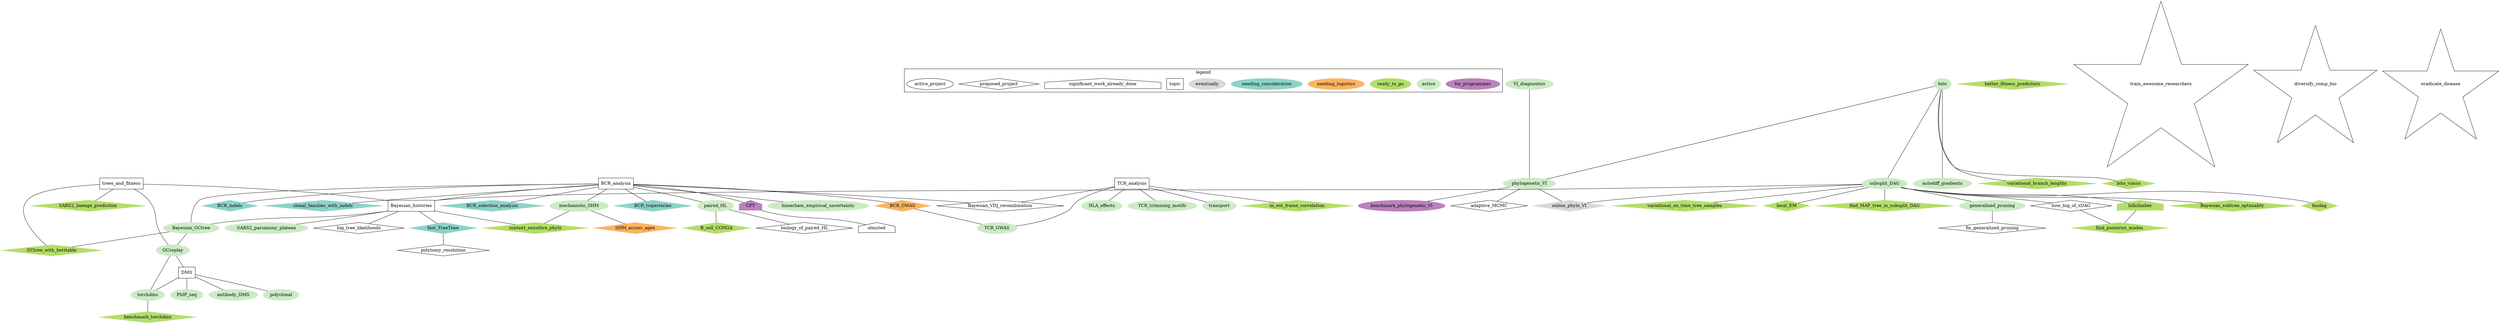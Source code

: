 graph {
    overlap=false
    node[colorscheme="set312"]
    // https://graphviz.org/doc/info/colors.html

    // ** legend **
    subgraph cluster_0 {
        for_programmer                          [style="filled";color=10]
        active                                  [style="filled";color=11]
        ready_to_go                             [style="filled";color=7]
        needing_logistics                       [style="filled";color=6]
        needing_consideration                   [style="filled";color=1]
        eventually                              [style="filled";color=9]
        topic                                   [shape="rectangle"]
        significant_work_already_done           [shape="house"]
        proposed_project                        [shape="diamond"]
        active_project
        // for_programmer -- active
        // active -- ready_to_go
        // ready_to_go -- needing_thought
        label = "legend"
    }

    // active
        Bayesian_GCtree                         [style="filled";color=11;tooltip="Do posterior estimation using Will's GCtree framework."]
        GCreplay                                [style="filled";color=11;tooltip="A big collaboration with the Victora and Bloom labs to understand GC maturation with replicate samples."]
        HLA_effects                             [style="filled";color=11;tooltip="Assya's project understanding the effects of HLA on repertoire."]
        PhIP_seq                                [style="filled";color=11;tooltip="Develop statistics and software tools for PhIP-seq analyses."]
        TCR_GWAS                                [style="filled";color=11;tooltip="GWAS to infer TCR-repertoire features."]
        TCR_trimming_motifs                     [style="filled";color=11;tooltip="What sequence-level features determine trimming of TCRs in VDJ recombination?"]
        bito                                    [style="filled";color=11;tooltip="Bayesian Inference of Trees via Optimization: a C++/python package"]
        autodiff_gradients                      [style="filled";color=11;tooltip="How fast is autodiff for phylogenetically-relevant gradients?"]
        generalized_pruning                     [style="filled";color=11;tooltip="Generalization of the Felsenstein pruning algorithm to the subsplit DAG."]
        linearham_empirical_uncertainty         [style="filled";color=11;tooltip="linearham is our Bayesian method for doing inference of BCR lineage evolution. If we apply it to well-known data sets from the literature, how much uncertainty is there in ancestral sequence inference?"]
        mechanistic_SHM                         [style="filled";color=11;tooltip="Design and fit mechanistically-based probabilistic models of the somatic hypermutation process."]
        paired_HL                               [style="filled";color=11;tooltip="Perform clonal family inference with paired heavy and light chain sequences."]
        phylogenetic_VI                         [style="filled";color=11;tooltip="Do variational inference of continuous parameters in phylogenetics."]
        benchmark_phylogenetic_VI               [style="filled";color=10;tooltip="How well are existing phylo VI tools doing?"]
        antibody_DMS                            [style="filled";color=11;tooltip="What can we learn from deep mutational scanning on antibodies?"]
        SARS2_parsimony_plateau                 [style="filled";color=11;tooltip="Use a graph to capture the ensemble of maximally-parsimonious trees for SARS-Cov-2 data. How much uncertainty is there? How does PANGO look?"]
        subsplit_DAG                            [style="filled";color=11;tooltip="Formalize definitions of and basic lemmas for the subsplit DAG."]
        torchdms                                [style="filled";color=11;tooltip="Develop a DMS analysis package using a modern machine-learning library."]
        polyclonal                              [style="filled";color=11;tooltip="Collaborate with the Bloom lab to develop mechanistically-driven antibody escape inference."]
        transport                               [style="filled";color=11;tooltip="Compare TCR repertoires via optimal transport."]
        VI_diagnostics                          [style="filled";color=11;tooltip="How will we know if VI is giving a good approximation?"]

    // ** dormant **
        CFT                                     [shape="house";style=filled;color=10;tooltip="The Clonal Family Tree pipeline to do clonal family inference and then phylogenetics."]
        hillclimber                             [style="filled";color=7;shape="house";tooltip="What happens when we start ML algorithms at random starting points? What does it tell us about the phylogenetic likelihood surface?"]
        olmsted                                 [shape="house";tooltip="A visualization tool for BCR lineages."]

    // ** Future **
    // Immunology
        BCR_GWAS                                [style="filled";color=6;shape="diamond";tooltip="Do a GWAS for BCR repertoire features. Can we learn about SHM too?"]
        BCR_indels                              [shape="diamond";style=filled;color=1;tooltip="What sequence features lead to indels in BCR sequences?"]
        clonal_families_with_indels             [shape="diamond";style=filled;color=1;tooltip="Can we do better clonal family clustering in the presence of indels?"]
        in_out_frame_correlation                [shape="diamond";style=filled;color=7;tooltip="Is there a correlation between the characteristics of the in-frame and out-of-frame TCR sequences?"]
        BCR_selection_analysis                  [shape="diamond";style=filled;color=1;tooltip="Improve dN/dS analysis for BCR lineages, looking site-wise and per-lineage. Compare with germline variation https://app.slack.com/client/T02A75JTQ/C02T32BEX44?cdn_fallback=1 "]
        BCR_trajectories                        [shape="diamond";style=filled;color=1;tooltip="Look for patterns in BCR sequence evolution. Do they fall into 'trajectories'? see https://paperpile.com/shared/34RImX "]
        B_cell_CONGA                            [shape="diamond";style=filled;color=7;tooltip="Adapt CONGA (https://paperpile.com/shared/w2jo9E) for BCR sequences."]
        context_sensitive_phylo                 [shape="diamond";style=filled;color=7;tooltip="Develop phyogenetic methods that enable inference under context-sensitive models."]
        SHM_across_ages                         [style="filled";color=6;shape="diamond";tooltip="Perform a detailed investigation of how SHM changes as people age."]
        Bayesian_VDJ_recombination              [shape="diamond";tooltip="Can we do Bayesian estimation of VDJ recombination models?"]
        biology_of_paired_HL                    [shape="diamond";tooltip="What does paired clustering tell us about how heavy and light chain clustering works?"]
    // Phylogenetics
        Bayesian_subtree_optimality             [style="filled";color=7;shape="diamond";tooltip="How does the Bayesian posterior distribution of n taxa change when an n+1st taxon is added to the tree?"]
        // What is NJp? https://paperpile.com/shared/QJm8XP
        // See https://ieeexplore.ieee.org/abstract/document/8404978
        // https://paperpile.com/shared/TaDKjP
        fasdag                                  [style="filled";color=7;shape="diamond";tooltip="Develop NJ and parsimony approaches to reconstructing the sDAG."]
        variational_on_time_tree_samples        [style="filled";color=7;shape="diamond";tooltip="Develop variational models and fit them to time-tree MCMC samples. How well do they fit?"]
        find_posterior_modes                    [style="filled";color=7;shape="diamond";tooltip="Can we do something to quickly find posterior modes in the phylogenetic posterior? Can we do better than hillclimbing?"]
        big_tree_likelihoods                    [shape="diamond";tooltip="How can we bridge the gap between parsimony and full Felsenstein likelihoods?"]
        fix_generalized_pruning                 [shape="diamond";tooltip="How could we fix marginalization issues with generalized pruning?"]
    // Phylogenetics, with hard math
        GCtree_with_heritable                   [style="filled";color=7;shape="diamond";tooltip="GCtree operates under the assumption of a neutral branching process, the parameters of which do not change through the tree. Can we extend this to a process with a heritable component?"]
        local_EM                                [style="filled";color=7;shape="diamond";tooltip="Develop an EM algorithm for variational inference that uses local computation. Go Hogwild."]
        variational_branch_lengths              [style="filled";color=7;shape="diamond";tooltip="Get Cheng's normalizing flow code working."]
        bito_vimco                              [style="filled";color=7;shape="diamond";tooltip="Get VIMCO working in bito."]
        fast_TreeTime                           [style="filled";color=1;shape="diamond";tooltip="Speed up ML inference of time trees."]
        find_MAP_tree_in_subsplit_DAG           [style="filled";color=7;shape="diamond";tooltip="Can we quickly find the MAP tree in the subsplit DAG?"]
        polytomy_resolution                     [shape="diamond";tooltip="Can we quickly resolve sequence-level polytomies using timing/geography?"]
    // Phylogenetics, with hard coding
        adaptive_MCMC                           [shape="diamond";tooltip="Use variational inference as a proposal distribution for MCMC."]
        how_big_of_sDAG                         [shape="diamond";tooltip="How big of a subsplit DAG is actually required to get reasonable estimates (with uncertaintly quantification) of key parameters?"]
        online_phylo_VI                         [style="filled";color=9;shape="diamond";tooltip="Online (i.e. incremental) phylogenetic variational inference."]
    // Population genetics
        SARS2_lineage_prediction                [style="filled";color=7;shape="diamond";tooltip="Predict future dominant clades of SARS-Cov-2."]
        better_fitness_predictors               [style="filled";color=7;shape="diamond";tooltip="Can we do better than LBI for local fitness prediction?"]
    // Protein science
        benchmark_torchdms                      [style="filled";color=7;shape="diamond";tooltip="Perform futher benchmarking of torchdms and other methods."]

    // ** topics **
        BCR_analysis                            [shape="rectangle"]
        Bayesian_histories                      [shape="rectangle"]
        TCR_analysis                            [shape="rectangle"]
        trees_and_fitness                       [shape="rectangle"]
        DMS                                     [shape="rectangle"]

    // ** bigger-picture **
        train_awesome_researchers               [shape="star"]
        diversify_comp_bio                      [shape="star"]
        eradicate_disease                       [shape="star"]



    // edges
    phylogenetic_VI -- adaptive_MCMC
    bito -- phylogenetic_VI
    VI_diagnostics -- phylogenetic_VI
    bito -- autodiff_gradients
    bito -- bito_vimco
    bito -- variational_branch_lengths
    bito -- subsplit_DAG
    phylogenetic_VI -- online_phylo_VI
    phylogenetic_VI -- benchmark_phylogenetic_VI
    subsplit_DAG -- online_phylo_VI
    subsplit_DAG -- hillclimber
    subsplit_DAG -- generalized_pruning
    subsplit_DAG -- local_EM
    subsplit_DAG -- Bayesian_histories
    subsplit_DAG -- how_big_of_sDAG
    subsplit_DAG -- Bayesian_subtree_optimality
    subsplit_DAG -- fasdag
    subsplit_DAG -- find_MAP_tree_in_subsplit_DAG
    subsplit_DAG -- variational_on_time_tree_samples
    generalized_pruning -- fix_generalized_pruning
    hillclimber -- find_posterior_modes
    how_big_of_sDAG -- find_posterior_modes
    Bayesian_histories -- context_sensitive_phylo
    Bayesian_histories -- Bayesian_GCtree
    Bayesian_histories -- SARS2_parsimony_plateau
    Bayesian_histories -- fast_TreeTime
    Bayesian_histories -- big_tree_likelihoods
    fast_TreeTime -- polytomy_resolution
    Bayesian_GCtree -- GCreplay
    Bayesian_GCtree -- GCtree_with_heritable
    GCreplay -- torchdms
    GCreplay -- DMS
    torchdms -- benchmark_torchdms
    DMS -- torchdms
    DMS -- antibody_DMS
    DMS -- polyclonal
    DMS -- PhIP_seq
    BCR_analysis -- BCR_selection_analysis
    BCR_analysis -- BCR_trajectories
    BCR_analysis -- BCR_indels
    BCR_analysis -- clonal_families_with_indels
    BCR_analysis -- Bayesian_histories
    BCR_analysis -- paired_HL
    BCR_analysis -- CFT
    BCR_analysis -- linearham_empirical_uncertainty
    BCR_analysis -- Bayesian_GCtree
    BCR_analysis -- Bayesian_VDJ_recombination
    paired_HL -- biology_of_paired_HL
    trees_and_fitness -- GCtree_with_heritable
    trees_and_fitness -- GCreplay
    trees_and_fitness -- SARS2_lineage_prediction
    trees_and_fitness -- Bayesian_histories
    CFT -- olmsted
    BCR_analysis -- mechanistic_SHM
    mechanistic_SHM -- SHM_across_ages
    BCR_analysis -- BCR_GWAS
    BCR_GWAS -- TCR_GWAS
    TCR_analysis -- TCR_GWAS
    TCR_analysis -- in_out_frame_correlation
    TCR_analysis -- HLA_effects
    TCR_analysis -- transport
    TCR_analysis -- TCR_trimming_motifs
    TCR_analysis -- Bayesian_VDJ_recombination
    mechanistic_SHM -- context_sensitive_phylo
    paired_HL -- B_cell_CONGA
}
